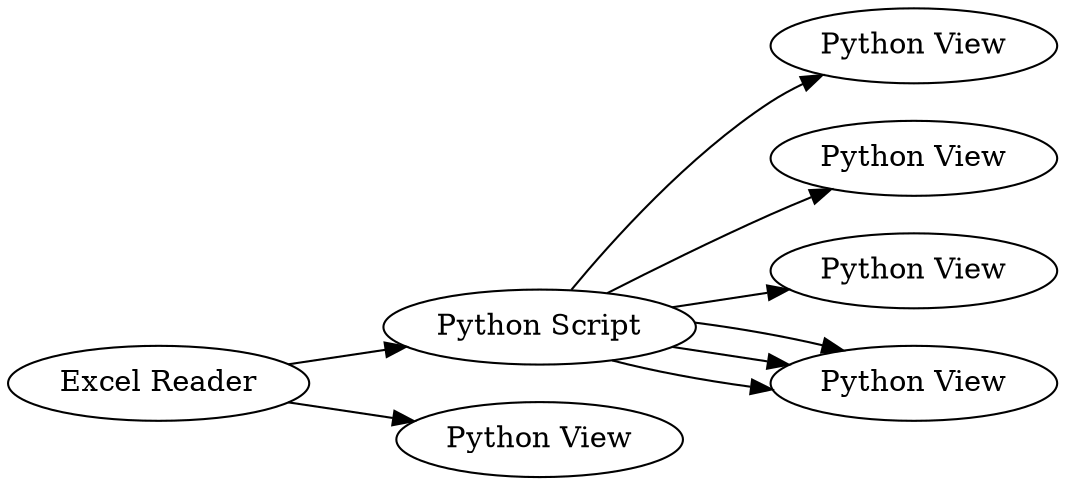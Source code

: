 digraph {
	39 [label="Python Script"]
	41 [label="Python View"]
	47 [label="Python View"]
	49 [label="Python View"]
	60 [label="Python View"]
	63 [label="Python View"]
	64 [label="Excel Reader"]
	39 -> 49
	39 -> 47
	39 -> 63
	39 -> 63
	39 -> 63
	39 -> 41
	64 -> 39
	64 -> 60
	rankdir=LR
}
